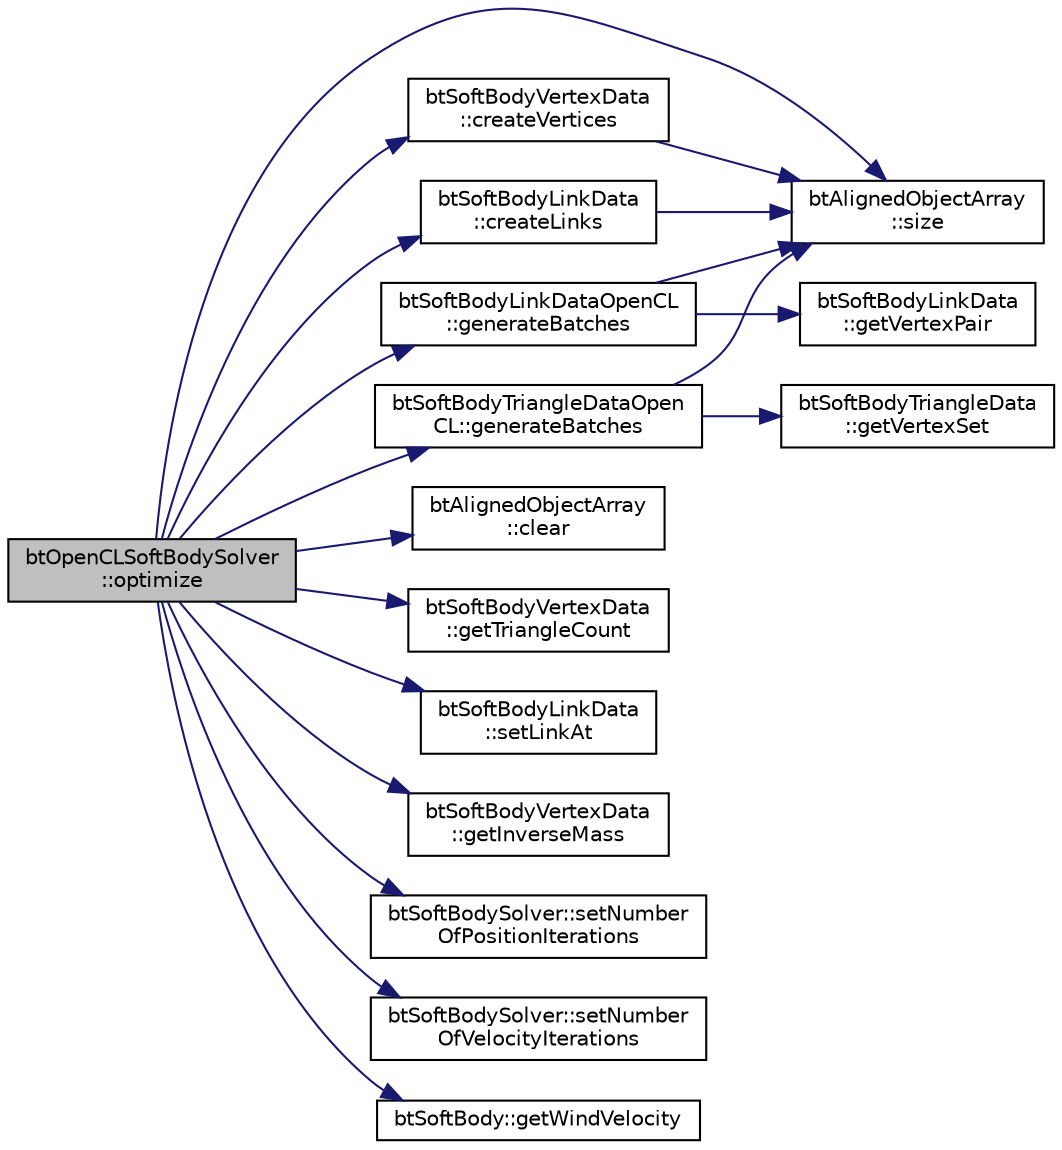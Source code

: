 digraph "btOpenCLSoftBodySolver::optimize"
{
  edge [fontname="Helvetica",fontsize="10",labelfontname="Helvetica",labelfontsize="10"];
  node [fontname="Helvetica",fontsize="10",shape=record];
  rankdir="LR";
  Node1 [label="btOpenCLSoftBodySolver\l::optimize",height=0.2,width=0.4,color="black", fillcolor="grey75", style="filled", fontcolor="black"];
  Node1 -> Node2 [color="midnightblue",fontsize="10",style="solid",fontname="Helvetica"];
  Node2 [label="btAlignedObjectArray\l::size",height=0.2,width=0.4,color="black", fillcolor="white", style="filled",URL="$classbt_aligned_object_array.html#a6bdd14c7599ecb95e8d83dd5a715f9b7",tooltip="return the number of elements in the array "];
  Node1 -> Node3 [color="midnightblue",fontsize="10",style="solid",fontname="Helvetica"];
  Node3 [label="btAlignedObjectArray\l::clear",height=0.2,width=0.4,color="black", fillcolor="white", style="filled",URL="$classbt_aligned_object_array.html#a12123db01dda7758f0df5e3bba10cc0a",tooltip="clear the array, deallocated memory. Generally it is better to use array.resize(0), to reduce performance overhead of run-time memory (de)allocations. "];
  Node1 -> Node4 [color="midnightblue",fontsize="10",style="solid",fontname="Helvetica"];
  Node4 [label="btSoftBodyVertexData\l::createVertices",height=0.2,width=0.4,color="black", fillcolor="white", style="filled",URL="$classbt_soft_body_vertex_data.html#ac3ec63020379a29c984904deb4fc92b2"];
  Node4 -> Node2 [color="midnightblue",fontsize="10",style="solid",fontname="Helvetica"];
  Node1 -> Node5 [color="midnightblue",fontsize="10",style="solid",fontname="Helvetica"];
  Node5 [label="btSoftBodyVertexData\l::getTriangleCount",height=0.2,width=0.4,color="black", fillcolor="white", style="filled",URL="$classbt_soft_body_vertex_data.html#a8c4f3283367407c593745929aaf7d639"];
  Node1 -> Node6 [color="midnightblue",fontsize="10",style="solid",fontname="Helvetica"];
  Node6 [label="btSoftBodyLinkData\l::createLinks",height=0.2,width=0.4,color="black", fillcolor="white", style="filled",URL="$classbt_soft_body_link_data.html#a1713d14604037ca88d7915d627a32a13"];
  Node6 -> Node2 [color="midnightblue",fontsize="10",style="solid",fontname="Helvetica"];
  Node1 -> Node7 [color="midnightblue",fontsize="10",style="solid",fontname="Helvetica"];
  Node7 [label="btSoftBodyLinkData\l::setLinkAt",height=0.2,width=0.4,color="black", fillcolor="white", style="filled",URL="$classbt_soft_body_link_data.html#a44f200dcb878405cebf3704dc7a8b8cd"];
  Node1 -> Node8 [color="midnightblue",fontsize="10",style="solid",fontname="Helvetica"];
  Node8 [label="btSoftBodyVertexData\l::getInverseMass",height=0.2,width=0.4,color="black", fillcolor="white", style="filled",URL="$classbt_soft_body_vertex_data.html#af635ef3bb6d2b272f6b95d453bc05761"];
  Node1 -> Node9 [color="midnightblue",fontsize="10",style="solid",fontname="Helvetica"];
  Node9 [label="btSoftBodySolver::setNumber\lOfPositionIterations",height=0.2,width=0.4,color="black", fillcolor="white", style="filled",URL="$classbt_soft_body_solver.html#a80ffccfd244c51b2843991989a4191c9"];
  Node1 -> Node10 [color="midnightblue",fontsize="10",style="solid",fontname="Helvetica"];
  Node10 [label="btSoftBodySolver::setNumber\lOfVelocityIterations",height=0.2,width=0.4,color="black", fillcolor="white", style="filled",URL="$classbt_soft_body_solver.html#a48b281048407640c73bfd355125a55e5"];
  Node1 -> Node11 [color="midnightblue",fontsize="10",style="solid",fontname="Helvetica"];
  Node11 [label="btSoftBody::getWindVelocity",height=0.2,width=0.4,color="black", fillcolor="white", style="filled",URL="$classbt_soft_body.html#a71de05c3c56952a4d76e09ca9ca9cce0"];
  Node1 -> Node12 [color="midnightblue",fontsize="10",style="solid",fontname="Helvetica"];
  Node12 [label="btSoftBodyLinkDataOpenCL\l::generateBatches",height=0.2,width=0.4,color="black", fillcolor="white", style="filled",URL="$classbt_soft_body_link_data_open_c_l.html#a4e968e65bfa4b5b1691a83fdee3ce48f"];
  Node12 -> Node13 [color="midnightblue",fontsize="10",style="solid",fontname="Helvetica"];
  Node13 [label="btSoftBodyLinkData\l::getVertexPair",height=0.2,width=0.4,color="black", fillcolor="white", style="filled",URL="$classbt_soft_body_link_data.html#ab0e3a69e9aec84ed318b3a3d17f57051"];
  Node12 -> Node2 [color="midnightblue",fontsize="10",style="solid",fontname="Helvetica"];
  Node1 -> Node14 [color="midnightblue",fontsize="10",style="solid",fontname="Helvetica"];
  Node14 [label="btSoftBodyTriangleDataOpen\lCL::generateBatches",height=0.2,width=0.4,color="black", fillcolor="white", style="filled",URL="$classbt_soft_body_triangle_data_open_c_l.html#a9c2ced4b9c5114595129ded0706e33c1"];
  Node14 -> Node15 [color="midnightblue",fontsize="10",style="solid",fontname="Helvetica"];
  Node15 [label="btSoftBodyTriangleData\l::getVertexSet",height=0.2,width=0.4,color="black", fillcolor="white", style="filled",URL="$classbt_soft_body_triangle_data.html#a88e1d23b6229d976968fe9ad3335baa5"];
  Node14 -> Node2 [color="midnightblue",fontsize="10",style="solid",fontname="Helvetica"];
}
